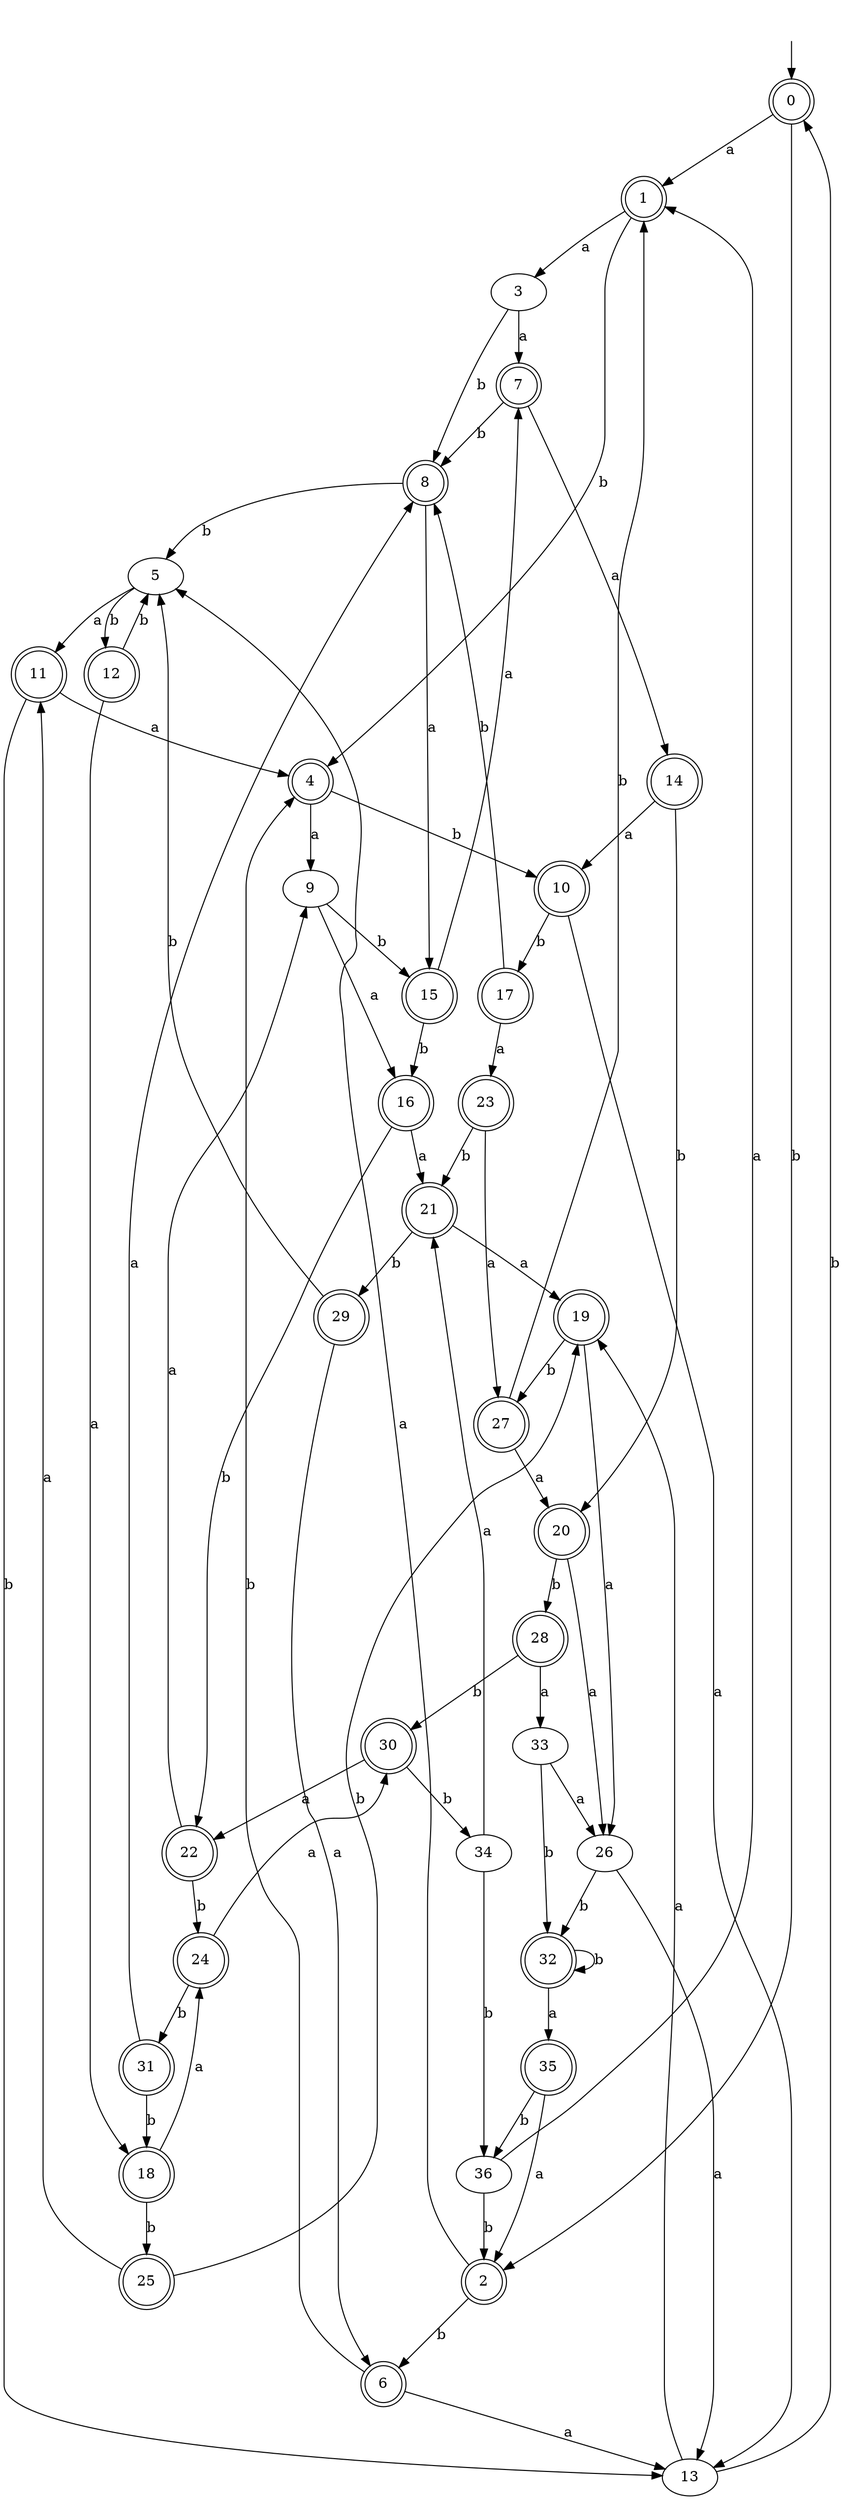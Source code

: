 digraph RandomDFA {
  __start0 [label="", shape=none];
  __start0 -> 0 [label=""];
  0 [shape=circle] [shape=doublecircle]
  0 -> 1 [label="a"]
  0 -> 2 [label="b"]
  1 [shape=doublecircle]
  1 -> 3 [label="a"]
  1 -> 4 [label="b"]
  2 [shape=doublecircle]
  2 -> 5 [label="a"]
  2 -> 6 [label="b"]
  3
  3 -> 7 [label="a"]
  3 -> 8 [label="b"]
  4 [shape=doublecircle]
  4 -> 9 [label="a"]
  4 -> 10 [label="b"]
  5
  5 -> 11 [label="a"]
  5 -> 12 [label="b"]
  6 [shape=doublecircle]
  6 -> 13 [label="a"]
  6 -> 4 [label="b"]
  7 [shape=doublecircle]
  7 -> 14 [label="a"]
  7 -> 8 [label="b"]
  8 [shape=doublecircle]
  8 -> 15 [label="a"]
  8 -> 5 [label="b"]
  9
  9 -> 16 [label="a"]
  9 -> 15 [label="b"]
  10 [shape=doublecircle]
  10 -> 13 [label="a"]
  10 -> 17 [label="b"]
  11 [shape=doublecircle]
  11 -> 4 [label="a"]
  11 -> 13 [label="b"]
  12 [shape=doublecircle]
  12 -> 18 [label="a"]
  12 -> 5 [label="b"]
  13
  13 -> 19 [label="a"]
  13 -> 0 [label="b"]
  14 [shape=doublecircle]
  14 -> 10 [label="a"]
  14 -> 20 [label="b"]
  15 [shape=doublecircle]
  15 -> 7 [label="a"]
  15 -> 16 [label="b"]
  16 [shape=doublecircle]
  16 -> 21 [label="a"]
  16 -> 22 [label="b"]
  17 [shape=doublecircle]
  17 -> 23 [label="a"]
  17 -> 8 [label="b"]
  18 [shape=doublecircle]
  18 -> 24 [label="a"]
  18 -> 25 [label="b"]
  19 [shape=doublecircle]
  19 -> 26 [label="a"]
  19 -> 27 [label="b"]
  20 [shape=doublecircle]
  20 -> 26 [label="a"]
  20 -> 28 [label="b"]
  21 [shape=doublecircle]
  21 -> 19 [label="a"]
  21 -> 29 [label="b"]
  22 [shape=doublecircle]
  22 -> 9 [label="a"]
  22 -> 24 [label="b"]
  23 [shape=doublecircle]
  23 -> 27 [label="a"]
  23 -> 21 [label="b"]
  24 [shape=doublecircle]
  24 -> 30 [label="a"]
  24 -> 31 [label="b"]
  25 [shape=doublecircle]
  25 -> 11 [label="a"]
  25 -> 19 [label="b"]
  26
  26 -> 13 [label="a"]
  26 -> 32 [label="b"]
  27 [shape=doublecircle]
  27 -> 20 [label="a"]
  27 -> 1 [label="b"]
  28 [shape=doublecircle]
  28 -> 33 [label="a"]
  28 -> 30 [label="b"]
  29 [shape=doublecircle]
  29 -> 6 [label="a"]
  29 -> 5 [label="b"]
  30 [shape=doublecircle]
  30 -> 22 [label="a"]
  30 -> 34 [label="b"]
  31 [shape=doublecircle]
  31 -> 8 [label="a"]
  31 -> 18 [label="b"]
  32 [shape=doublecircle]
  32 -> 35 [label="a"]
  32 -> 32 [label="b"]
  33
  33 -> 26 [label="a"]
  33 -> 32 [label="b"]
  34
  34 -> 21 [label="a"]
  34 -> 36 [label="b"]
  35 [shape=doublecircle]
  35 -> 2 [label="a"]
  35 -> 36 [label="b"]
  36
  36 -> 1 [label="a"]
  36 -> 2 [label="b"]
}
